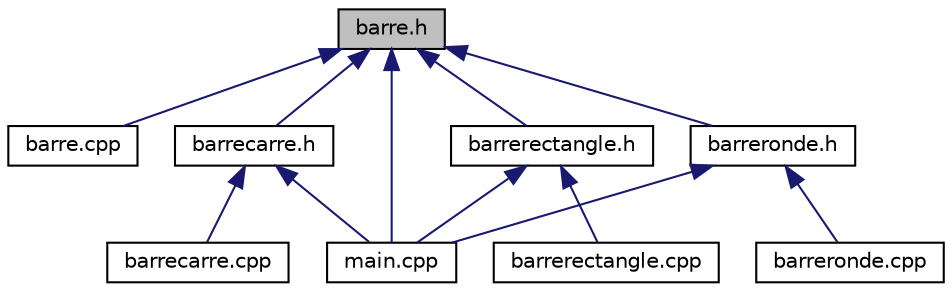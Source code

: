 digraph "barre.h"
{
  edge [fontname="Helvetica",fontsize="10",labelfontname="Helvetica",labelfontsize="10"];
  node [fontname="Helvetica",fontsize="10",shape=record];
  Node2 [label="barre.h",height=0.2,width=0.4,color="black", fillcolor="grey75", style="filled", fontcolor="black"];
  Node2 -> Node3 [dir="back",color="midnightblue",fontsize="10",style="solid",fontname="Helvetica"];
  Node3 [label="barre.cpp",height=0.2,width=0.4,color="black", fillcolor="white", style="filled",URL="$barre_8cpp.html"];
  Node2 -> Node4 [dir="back",color="midnightblue",fontsize="10",style="solid",fontname="Helvetica"];
  Node4 [label="barrecarre.h",height=0.2,width=0.4,color="black", fillcolor="white", style="filled",URL="$barrecarre_8h.html"];
  Node4 -> Node5 [dir="back",color="midnightblue",fontsize="10",style="solid",fontname="Helvetica"];
  Node5 [label="barrecarre.cpp",height=0.2,width=0.4,color="black", fillcolor="white", style="filled",URL="$barrecarre_8cpp.html"];
  Node4 -> Node6 [dir="back",color="midnightblue",fontsize="10",style="solid",fontname="Helvetica"];
  Node6 [label="main.cpp",height=0.2,width=0.4,color="black", fillcolor="white", style="filled",URL="$main_8cpp.html"];
  Node2 -> Node7 [dir="back",color="midnightblue",fontsize="10",style="solid",fontname="Helvetica"];
  Node7 [label="barrerectangle.h",height=0.2,width=0.4,color="black", fillcolor="white", style="filled",URL="$barrerectangle_8h.html"];
  Node7 -> Node8 [dir="back",color="midnightblue",fontsize="10",style="solid",fontname="Helvetica"];
  Node8 [label="barrerectangle.cpp",height=0.2,width=0.4,color="black", fillcolor="white", style="filled",URL="$barrerectangle_8cpp.html"];
  Node7 -> Node6 [dir="back",color="midnightblue",fontsize="10",style="solid",fontname="Helvetica"];
  Node2 -> Node9 [dir="back",color="midnightblue",fontsize="10",style="solid",fontname="Helvetica"];
  Node9 [label="barreronde.h",height=0.2,width=0.4,color="black", fillcolor="white", style="filled",URL="$barreronde_8h.html"];
  Node9 -> Node10 [dir="back",color="midnightblue",fontsize="10",style="solid",fontname="Helvetica"];
  Node10 [label="barreronde.cpp",height=0.2,width=0.4,color="black", fillcolor="white", style="filled",URL="$barreronde_8cpp.html"];
  Node9 -> Node6 [dir="back",color="midnightblue",fontsize="10",style="solid",fontname="Helvetica"];
  Node2 -> Node6 [dir="back",color="midnightblue",fontsize="10",style="solid",fontname="Helvetica"];
}
